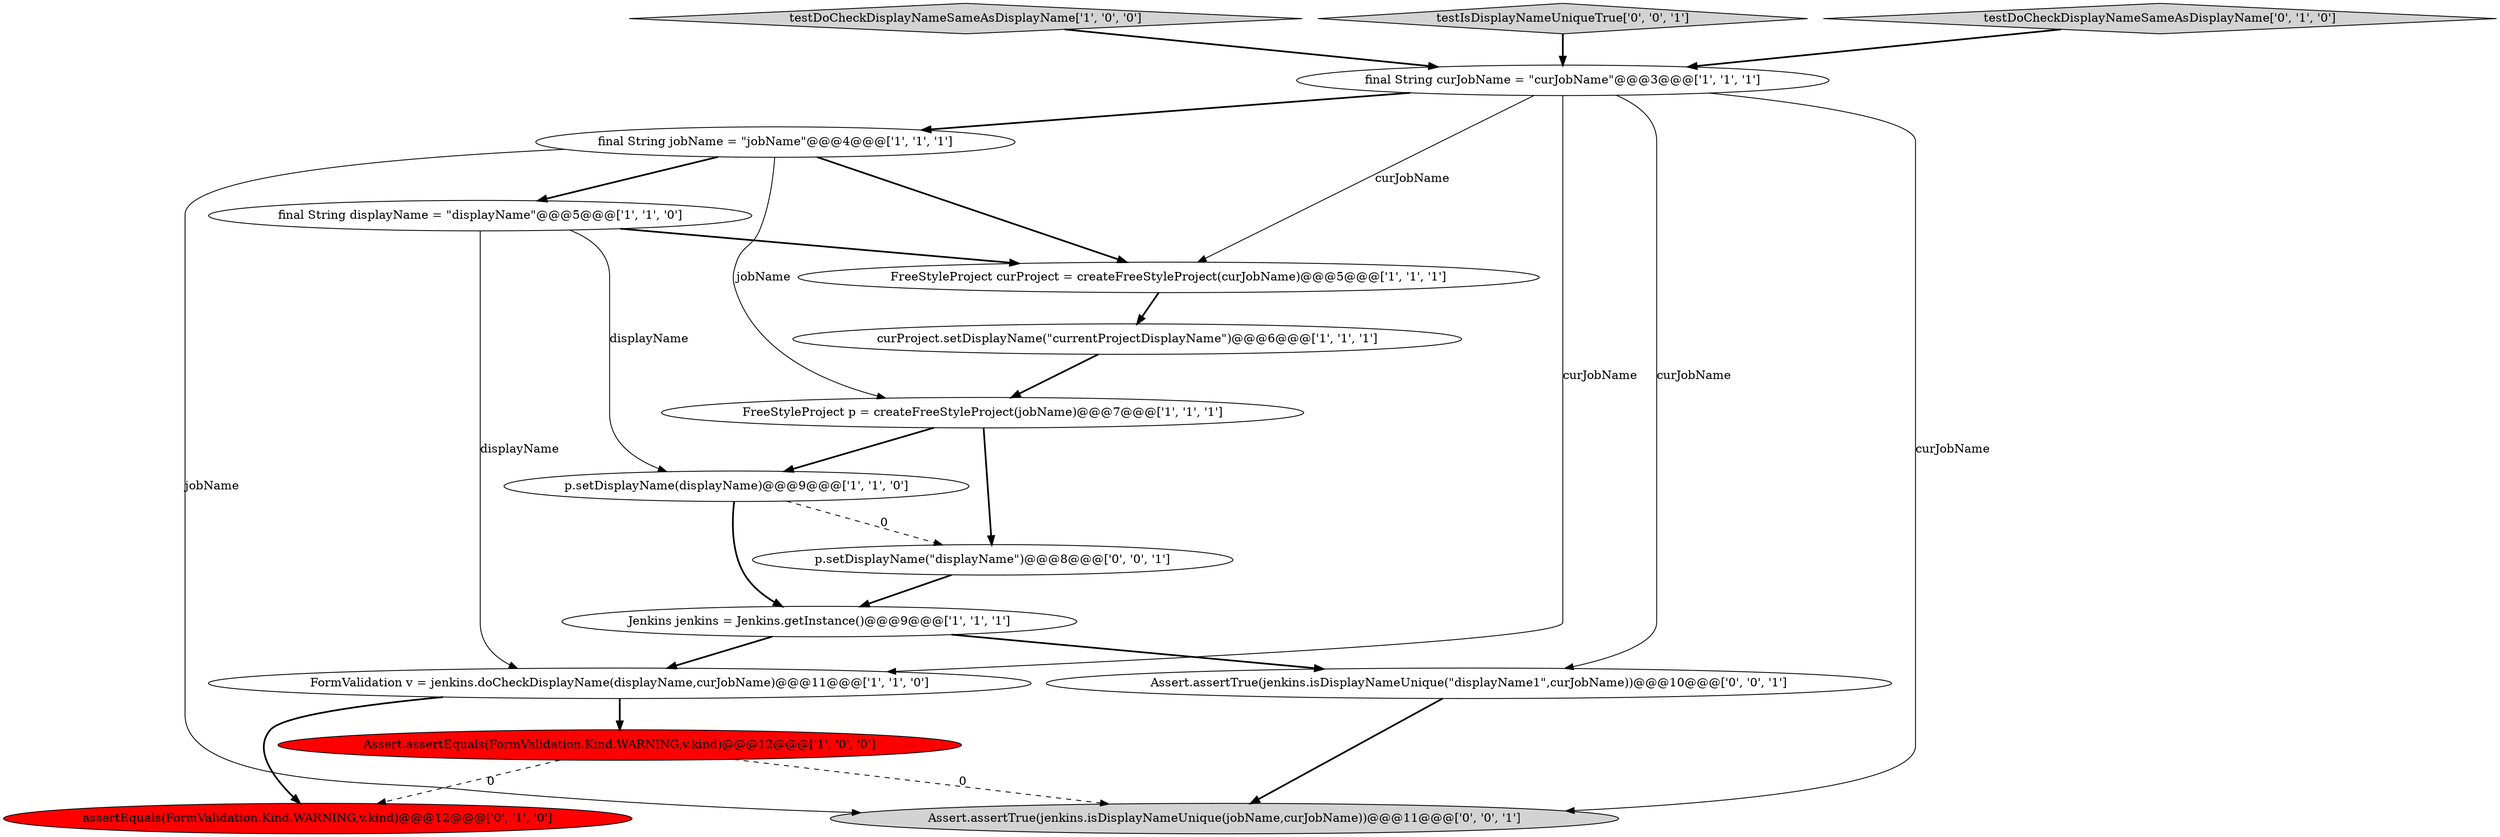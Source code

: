 digraph {
5 [style = filled, label = "FreeStyleProject p = createFreeStyleProject(jobName)@@@7@@@['1', '1', '1']", fillcolor = white, shape = ellipse image = "AAA0AAABBB1BBB"];
9 [style = filled, label = "testDoCheckDisplayNameSameAsDisplayName['1', '0', '0']", fillcolor = lightgray, shape = diamond image = "AAA0AAABBB1BBB"];
14 [style = filled, label = "p.setDisplayName(\"displayName\")@@@8@@@['0', '0', '1']", fillcolor = white, shape = ellipse image = "AAA0AAABBB3BBB"];
2 [style = filled, label = "Assert.assertEquals(FormValidation.Kind.WARNING,v.kind)@@@12@@@['1', '0', '0']", fillcolor = red, shape = ellipse image = "AAA1AAABBB1BBB"];
6 [style = filled, label = "Jenkins jenkins = Jenkins.getInstance()@@@9@@@['1', '1', '1']", fillcolor = white, shape = ellipse image = "AAA0AAABBB1BBB"];
4 [style = filled, label = "final String curJobName = \"curJobName\"@@@3@@@['1', '1', '1']", fillcolor = white, shape = ellipse image = "AAA0AAABBB1BBB"];
8 [style = filled, label = "p.setDisplayName(displayName)@@@9@@@['1', '1', '0']", fillcolor = white, shape = ellipse image = "AAA0AAABBB1BBB"];
11 [style = filled, label = "assertEquals(FormValidation.Kind.WARNING,v.kind)@@@12@@@['0', '1', '0']", fillcolor = red, shape = ellipse image = "AAA1AAABBB2BBB"];
15 [style = filled, label = "Assert.assertTrue(jenkins.isDisplayNameUnique(\"displayName1\",curJobName))@@@10@@@['0', '0', '1']", fillcolor = white, shape = ellipse image = "AAA0AAABBB3BBB"];
7 [style = filled, label = "final String displayName = \"displayName\"@@@5@@@['1', '1', '0']", fillcolor = white, shape = ellipse image = "AAA0AAABBB1BBB"];
0 [style = filled, label = "FormValidation v = jenkins.doCheckDisplayName(displayName,curJobName)@@@11@@@['1', '1', '0']", fillcolor = white, shape = ellipse image = "AAA0AAABBB1BBB"];
16 [style = filled, label = "testIsDisplayNameUniqueTrue['0', '0', '1']", fillcolor = lightgray, shape = diamond image = "AAA0AAABBB3BBB"];
12 [style = filled, label = "testDoCheckDisplayNameSameAsDisplayName['0', '1', '0']", fillcolor = lightgray, shape = diamond image = "AAA0AAABBB2BBB"];
10 [style = filled, label = "curProject.setDisplayName(\"currentProjectDisplayName\")@@@6@@@['1', '1', '1']", fillcolor = white, shape = ellipse image = "AAA0AAABBB1BBB"];
3 [style = filled, label = "final String jobName = \"jobName\"@@@4@@@['1', '1', '1']", fillcolor = white, shape = ellipse image = "AAA0AAABBB1BBB"];
1 [style = filled, label = "FreeStyleProject curProject = createFreeStyleProject(curJobName)@@@5@@@['1', '1', '1']", fillcolor = white, shape = ellipse image = "AAA0AAABBB1BBB"];
13 [style = filled, label = "Assert.assertTrue(jenkins.isDisplayNameUnique(jobName,curJobName))@@@11@@@['0', '0', '1']", fillcolor = lightgray, shape = ellipse image = "AAA0AAABBB3BBB"];
4->3 [style = bold, label=""];
5->8 [style = bold, label=""];
15->13 [style = bold, label=""];
7->1 [style = bold, label=""];
3->1 [style = bold, label=""];
3->5 [style = solid, label="jobName"];
3->13 [style = solid, label="jobName"];
9->4 [style = bold, label=""];
0->2 [style = bold, label=""];
0->11 [style = bold, label=""];
8->6 [style = bold, label=""];
6->0 [style = bold, label=""];
7->8 [style = solid, label="displayName"];
7->0 [style = solid, label="displayName"];
5->14 [style = bold, label=""];
8->14 [style = dashed, label="0"];
6->15 [style = bold, label=""];
4->1 [style = solid, label="curJobName"];
10->5 [style = bold, label=""];
12->4 [style = bold, label=""];
3->7 [style = bold, label=""];
2->13 [style = dashed, label="0"];
2->11 [style = dashed, label="0"];
4->13 [style = solid, label="curJobName"];
16->4 [style = bold, label=""];
1->10 [style = bold, label=""];
4->15 [style = solid, label="curJobName"];
14->6 [style = bold, label=""];
4->0 [style = solid, label="curJobName"];
}
